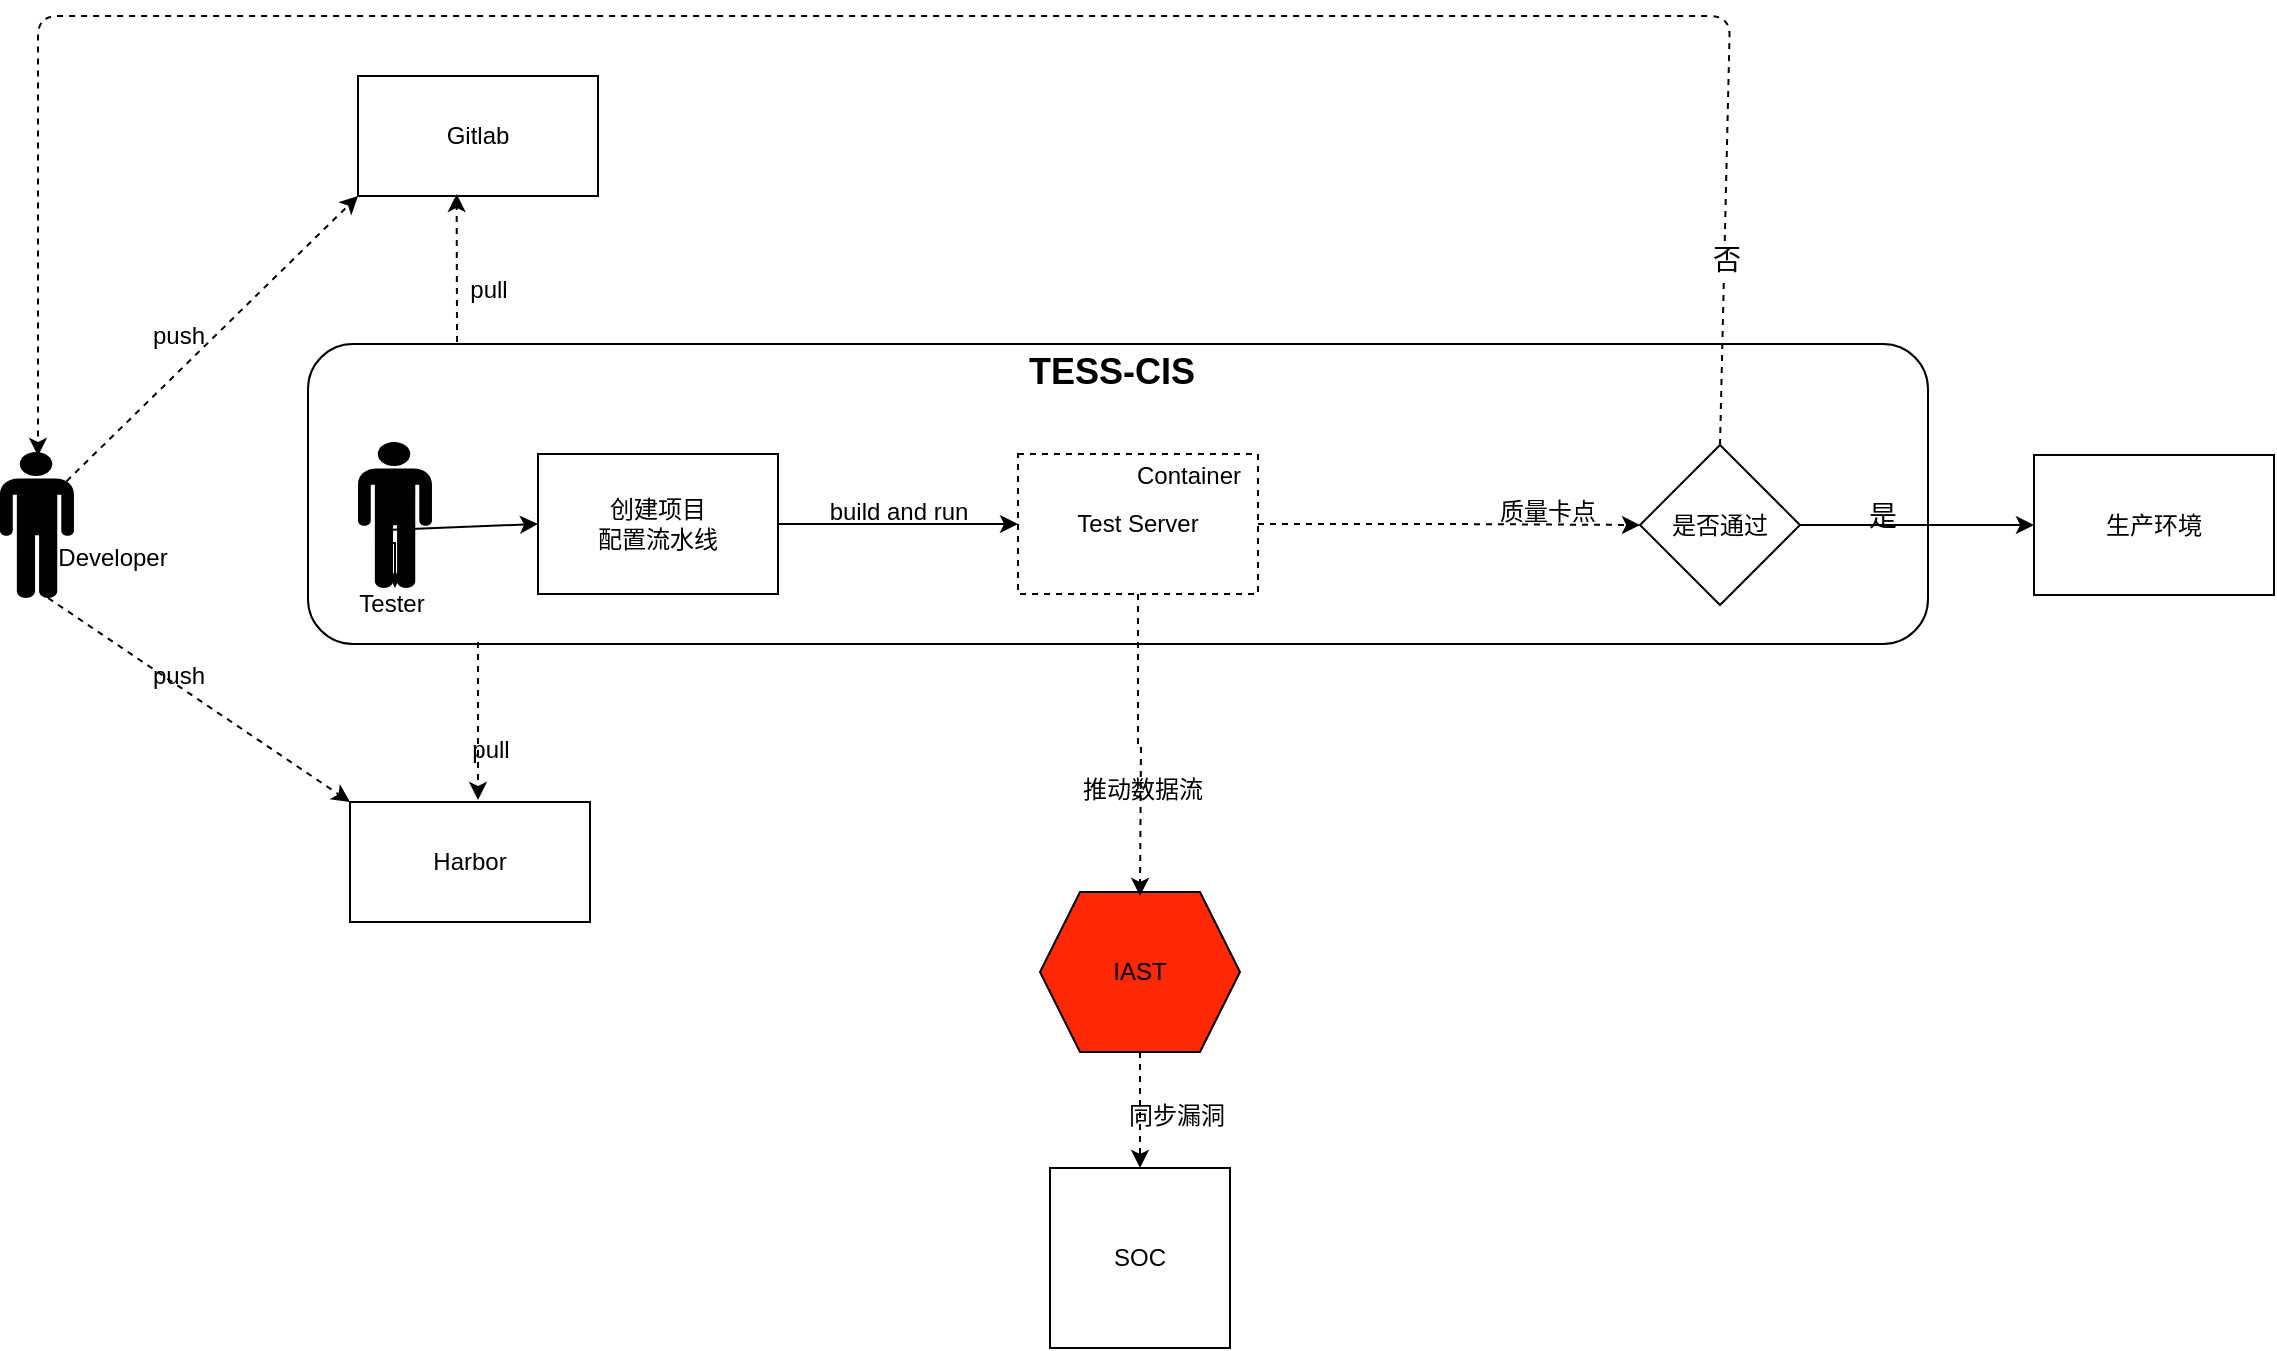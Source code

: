 <mxfile version="14.4.3" type="github">
  <diagram id="iUw1AErKdbEC1x-FSOwM" name="Page-1">
    <mxGraphModel dx="1826" dy="4081" grid="1" gridSize="10" guides="1" tooltips="1" connect="1" arrows="1" fold="1" page="1" pageScale="1" pageWidth="2339" pageHeight="3300" math="0" shadow="0">
      <root>
        <mxCell id="0" />
        <mxCell id="1" parent="0" />
        <mxCell id="1Yoz8yg4im6rIYNBCdMk-37" value="" style="rounded=1;html=3;dashed=0;border-width=5px;" vertex="1" parent="1">
          <mxGeometry x="175" y="44" width="810" height="150" as="geometry" />
        </mxCell>
        <mxCell id="1Yoz8yg4im6rIYNBCdMk-32" value="" style="edgeStyle=orthogonalEdgeStyle;rounded=0;orthogonalLoop=1;jettySize=auto;html=1;" edge="1" parent="1" source="ucLkP26N742wNhBIR651-19" target="1Yoz8yg4im6rIYNBCdMk-31">
          <mxGeometry relative="1" as="geometry" />
        </mxCell>
        <mxCell id="ucLkP26N742wNhBIR651-19" value="&lt;div&gt;创建项目&lt;/div&gt;&lt;div&gt;配置流水线&lt;/div&gt;" style="rounded=0;whiteSpace=wrap;html=1;" parent="1" vertex="1">
          <mxGeometry x="290" y="99" width="120" height="70" as="geometry" />
        </mxCell>
        <mxCell id="ucLkP26N742wNhBIR651-20" value="" style="edgeStyle=orthogonalEdgeStyle;rounded=0;orthogonalLoop=1;jettySize=auto;html=1;exitX=1;exitY=0.5;exitDx=0;exitDy=0;" parent="1" source="ucLkP26N742wNhBIR651-68" target="ucLkP26N742wNhBIR651-27" edge="1">
          <mxGeometry relative="1" as="geometry">
            <mxPoint x="968" y="134.5" as="sourcePoint" />
          </mxGeometry>
        </mxCell>
        <mxCell id="ucLkP26N742wNhBIR651-23" value="IAST" style="shape=hexagon;perimeter=hexagonPerimeter2;whiteSpace=wrap;html=1;fixedSize=1;fillColor=#FF2908;" parent="1" vertex="1">
          <mxGeometry x="541" y="318" width="100" height="80" as="geometry" />
        </mxCell>
        <mxCell id="ucLkP26N742wNhBIR651-27" value="生产环境" style="rounded=0;whiteSpace=wrap;html=1;" parent="1" vertex="1">
          <mxGeometry x="1038" y="99.5" width="120" height="70" as="geometry" />
        </mxCell>
        <mxCell id="ucLkP26N742wNhBIR651-33" value="" style="shape=mxgraph.signs.people.man_1;html=1;pointerEvents=1;fillColor=#000000;strokeColor=none;verticalLabelPosition=bottom;verticalAlign=top;align=center;" parent="1" vertex="1">
          <mxGeometry x="21" y="98" width="37" height="73" as="geometry" />
        </mxCell>
        <mxCell id="ucLkP26N742wNhBIR651-34" value="推动数据流" style="text;html=1;align=center;verticalAlign=middle;resizable=0;points=[];autosize=1;" parent="1" vertex="1">
          <mxGeometry x="552" y="257" width="80" height="20" as="geometry" />
        </mxCell>
        <mxCell id="ucLkP26N742wNhBIR651-39" value="Developer" style="text;html=1;align=center;verticalAlign=middle;resizable=0;points=[];autosize=1;" parent="1" vertex="1">
          <mxGeometry x="42" y="141" width="70" height="20" as="geometry" />
        </mxCell>
        <mxCell id="ucLkP26N742wNhBIR651-66" value="SOC" style="whiteSpace=wrap;html=1;aspect=fixed;" parent="1" vertex="1">
          <mxGeometry x="546" y="456" width="90" height="90" as="geometry" />
        </mxCell>
        <mxCell id="ucLkP26N742wNhBIR651-67" value="" style="edgeStyle=orthogonalEdgeStyle;rounded=0;orthogonalLoop=1;jettySize=auto;html=1;dashed=1;" parent="1" source="ucLkP26N742wNhBIR651-23" target="ucLkP26N742wNhBIR651-66" edge="1">
          <mxGeometry relative="1" as="geometry">
            <mxPoint x="591" y="398" as="sourcePoint" />
            <mxPoint x="591" y="547" as="targetPoint" />
          </mxGeometry>
        </mxCell>
        <mxCell id="ucLkP26N742wNhBIR651-68" value="是否通过" style="rhombus;whiteSpace=wrap;html=1;fillColor=#FFFFFF;" parent="1" vertex="1">
          <mxGeometry x="841" y="94.5" width="80" height="80" as="geometry" />
        </mxCell>
        <mxCell id="1Yoz8yg4im6rIYNBCdMk-17" value="" style="endArrow=classic;html=1;exitX=0.5;exitY=0;exitDx=0;exitDy=0;dashed=1;" edge="1" parent="1" source="ucLkP26N742wNhBIR651-68">
          <mxGeometry width="50" height="50" relative="1" as="geometry">
            <mxPoint x="590" y="240" as="sourcePoint" />
            <mxPoint x="40" y="100" as="targetPoint" />
            <Array as="points">
              <mxPoint x="886" y="-120" />
              <mxPoint x="40" y="-120" />
            </Array>
          </mxGeometry>
        </mxCell>
        <mxCell id="1Yoz8yg4im6rIYNBCdMk-19" value="&lt;font style=&quot;font-size: 14px&quot;&gt;否&lt;/font&gt;" style="edgeLabel;html=1;align=center;verticalAlign=middle;resizable=0;points=[];" vertex="1" connectable="0" parent="1Yoz8yg4im6rIYNBCdMk-17">
          <mxGeometry x="-0.853" y="-1" relative="1" as="geometry">
            <mxPoint y="1" as="offset" />
          </mxGeometry>
        </mxCell>
        <mxCell id="1Yoz8yg4im6rIYNBCdMk-20" value="&lt;font style=&quot;font-size: 14px&quot;&gt;是&lt;/font&gt;" style="text;html=1;align=center;verticalAlign=middle;resizable=0;points=[];autosize=1;" vertex="1" parent="1">
          <mxGeometry x="947" y="120" width="30" height="20" as="geometry" />
        </mxCell>
        <mxCell id="1Yoz8yg4im6rIYNBCdMk-36" value="" style="edgeStyle=orthogonalEdgeStyle;rounded=0;orthogonalLoop=1;jettySize=auto;html=1;dashed=1;" edge="1" parent="1" source="1Yoz8yg4im6rIYNBCdMk-31" target="ucLkP26N742wNhBIR651-68">
          <mxGeometry relative="1" as="geometry" />
        </mxCell>
        <mxCell id="1Yoz8yg4im6rIYNBCdMk-57" value="" style="edgeStyle=orthogonalEdgeStyle;rounded=0;orthogonalLoop=1;jettySize=auto;html=1;dashed=1;exitX=0.5;exitY=1;exitDx=0;exitDy=0;" edge="1" parent="1" source="1Yoz8yg4im6rIYNBCdMk-31">
          <mxGeometry relative="1" as="geometry">
            <mxPoint x="569" y="134" as="sourcePoint" />
            <mxPoint x="591" y="320" as="targetPoint" />
          </mxGeometry>
        </mxCell>
        <mxCell id="1Yoz8yg4im6rIYNBCdMk-31" value="Test Server" style="rounded=0;whiteSpace=wrap;html=1;dashed=1;" vertex="1" parent="1">
          <mxGeometry x="530" y="99" width="120" height="70" as="geometry" />
        </mxCell>
        <mxCell id="1Yoz8yg4im6rIYNBCdMk-33" value="build and run" style="text;html=1;align=center;verticalAlign=middle;resizable=0;points=[];autosize=1;" vertex="1" parent="1">
          <mxGeometry x="430" y="118" width="80" height="20" as="geometry" />
        </mxCell>
        <mxCell id="1Yoz8yg4im6rIYNBCdMk-34" value="Container" style="text;html=1;align=center;verticalAlign=middle;resizable=0;points=[];autosize=1;" vertex="1" parent="1">
          <mxGeometry x="580" y="100" width="70" height="20" as="geometry" />
        </mxCell>
        <mxCell id="1Yoz8yg4im6rIYNBCdMk-44" value="Gitlab" style="rounded=0;whiteSpace=wrap;html=1;" vertex="1" parent="1">
          <mxGeometry x="200" y="-90" width="120" height="60" as="geometry" />
        </mxCell>
        <mxCell id="1Yoz8yg4im6rIYNBCdMk-45" value="Harbor" style="rounded=0;whiteSpace=wrap;html=1;" vertex="1" parent="1">
          <mxGeometry x="196" y="273" width="120" height="60" as="geometry" />
        </mxCell>
        <mxCell id="1Yoz8yg4im6rIYNBCdMk-47" value="pull" style="text;html=1;align=center;verticalAlign=middle;resizable=0;points=[];autosize=1;" vertex="1" parent="1">
          <mxGeometry x="250" y="7" width="30" height="20" as="geometry" />
        </mxCell>
        <mxCell id="1Yoz8yg4im6rIYNBCdMk-48" value="" style="endArrow=classic;html=1;dashed=1;" edge="1" parent="1">
          <mxGeometry width="50" height="50" relative="1" as="geometry">
            <mxPoint x="260" y="193" as="sourcePoint" />
            <mxPoint x="260" y="272" as="targetPoint" />
          </mxGeometry>
        </mxCell>
        <mxCell id="1Yoz8yg4im6rIYNBCdMk-49" value="pull" style="text;html=1;align=center;verticalAlign=middle;resizable=0;points=[];autosize=1;" vertex="1" parent="1">
          <mxGeometry x="251" y="237" width="30" height="20" as="geometry" />
        </mxCell>
        <mxCell id="1Yoz8yg4im6rIYNBCdMk-50" value="" style="endArrow=classic;html=1;entryX=0;entryY=1;entryDx=0;entryDy=0;exitX=0.9;exitY=0.2;exitDx=0;exitDy=0;exitPerimeter=0;dashed=1;" edge="1" parent="1" source="ucLkP26N742wNhBIR651-33" target="1Yoz8yg4im6rIYNBCdMk-44">
          <mxGeometry width="50" height="50" relative="1" as="geometry">
            <mxPoint x="700" y="260" as="sourcePoint" />
            <mxPoint x="750" y="210" as="targetPoint" />
          </mxGeometry>
        </mxCell>
        <mxCell id="1Yoz8yg4im6rIYNBCdMk-51" value="" style="endArrow=classic;html=1;exitX=0.65;exitY=1;exitDx=0;exitDy=0;exitPerimeter=0;entryX=0;entryY=0;entryDx=0;entryDy=0;dashed=1" edge="1" parent="1" source="ucLkP26N742wNhBIR651-33" target="1Yoz8yg4im6rIYNBCdMk-45">
          <mxGeometry width="50" height="50" relative="1" as="geometry">
            <mxPoint x="700" y="260" as="sourcePoint" />
            <mxPoint x="750" y="210" as="targetPoint" />
          </mxGeometry>
        </mxCell>
        <mxCell id="1Yoz8yg4im6rIYNBCdMk-54" value="" style="endArrow=classic;html=1;entryX=0.411;entryY=0.983;entryDx=0;entryDy=0;entryPerimeter=0;exitX=0.092;exitY=-0.007;exitDx=0;exitDy=0;exitPerimeter=0;dashed=1" edge="1" parent="1" source="1Yoz8yg4im6rIYNBCdMk-37" target="1Yoz8yg4im6rIYNBCdMk-44">
          <mxGeometry width="50" height="50" relative="1" as="geometry">
            <mxPoint x="249" y="50" as="sourcePoint" />
            <mxPoint x="750" y="210" as="targetPoint" />
          </mxGeometry>
        </mxCell>
        <mxCell id="1Yoz8yg4im6rIYNBCdMk-58" value="push" style="text;html=1;align=center;verticalAlign=middle;resizable=0;points=[];autosize=1;" vertex="1" parent="1">
          <mxGeometry x="90" y="30" width="40" height="20" as="geometry" />
        </mxCell>
        <mxCell id="1Yoz8yg4im6rIYNBCdMk-59" value="push" style="text;html=1;align=center;verticalAlign=middle;resizable=0;points=[];autosize=1;" vertex="1" parent="1">
          <mxGeometry x="90" y="200" width="40" height="20" as="geometry" />
        </mxCell>
        <mxCell id="1Yoz8yg4im6rIYNBCdMk-60" value="&lt;b&gt;&lt;font style=&quot;font-size: 18px&quot;&gt;TESS-CIS&lt;/font&gt;&lt;/b&gt;" style="text;html=1;strokeColor=none;fillColor=none;align=center;verticalAlign=middle;whiteSpace=wrap;rounded=0;" vertex="1" parent="1">
          <mxGeometry x="522" y="48" width="110" height="20" as="geometry" />
        </mxCell>
        <mxCell id="1Yoz8yg4im6rIYNBCdMk-63" value="质量卡点" style="text;html=1;strokeColor=none;fillColor=none;align=center;verticalAlign=middle;whiteSpace=wrap;rounded=0;" vertex="1" parent="1">
          <mxGeometry x="770" y="118" width="50" height="20" as="geometry" />
        </mxCell>
        <mxCell id="1Yoz8yg4im6rIYNBCdMk-65" value="同步漏洞" style="text;html=1;align=center;verticalAlign=middle;resizable=0;points=[];autosize=1;" vertex="1" parent="1">
          <mxGeometry x="579" y="420" width="60" height="20" as="geometry" />
        </mxCell>
        <mxCell id="1Yoz8yg4im6rIYNBCdMk-68" value="" style="shape=mxgraph.signs.people.man_1;html=1;pointerEvents=1;fillColor=#000000;strokeColor=none;verticalLabelPosition=bottom;verticalAlign=top;align=center;" vertex="1" parent="1">
          <mxGeometry x="200" y="93" width="37" height="73" as="geometry" />
        </mxCell>
        <mxCell id="1Yoz8yg4im6rIYNBCdMk-73" value="" style="edgeStyle=orthogonalEdgeStyle;rounded=0;orthogonalLoop=1;jettySize=auto;html=1;" edge="1" parent="1" source="1Yoz8yg4im6rIYNBCdMk-69" target="1Yoz8yg4im6rIYNBCdMk-68">
          <mxGeometry relative="1" as="geometry" />
        </mxCell>
        <mxCell id="1Yoz8yg4im6rIYNBCdMk-69" value="Tester" style="text;html=1;strokeColor=none;fillColor=none;align=center;verticalAlign=middle;whiteSpace=wrap;rounded=0;" vertex="1" parent="1">
          <mxGeometry x="197" y="163.5" width="40" height="20" as="geometry" />
        </mxCell>
        <mxCell id="1Yoz8yg4im6rIYNBCdMk-71" value="" style="endArrow=classic;html=1;exitX=0.378;exitY=0.603;exitDx=0;exitDy=0;exitPerimeter=0;entryX=0;entryY=0.5;entryDx=0;entryDy=0;" edge="1" parent="1" source="1Yoz8yg4im6rIYNBCdMk-68" target="ucLkP26N742wNhBIR651-19">
          <mxGeometry width="50" height="50" relative="1" as="geometry">
            <mxPoint x="229.711" y="133.574" as="sourcePoint" />
            <mxPoint x="290" y="130" as="targetPoint" />
          </mxGeometry>
        </mxCell>
      </root>
    </mxGraphModel>
  </diagram>
</mxfile>
